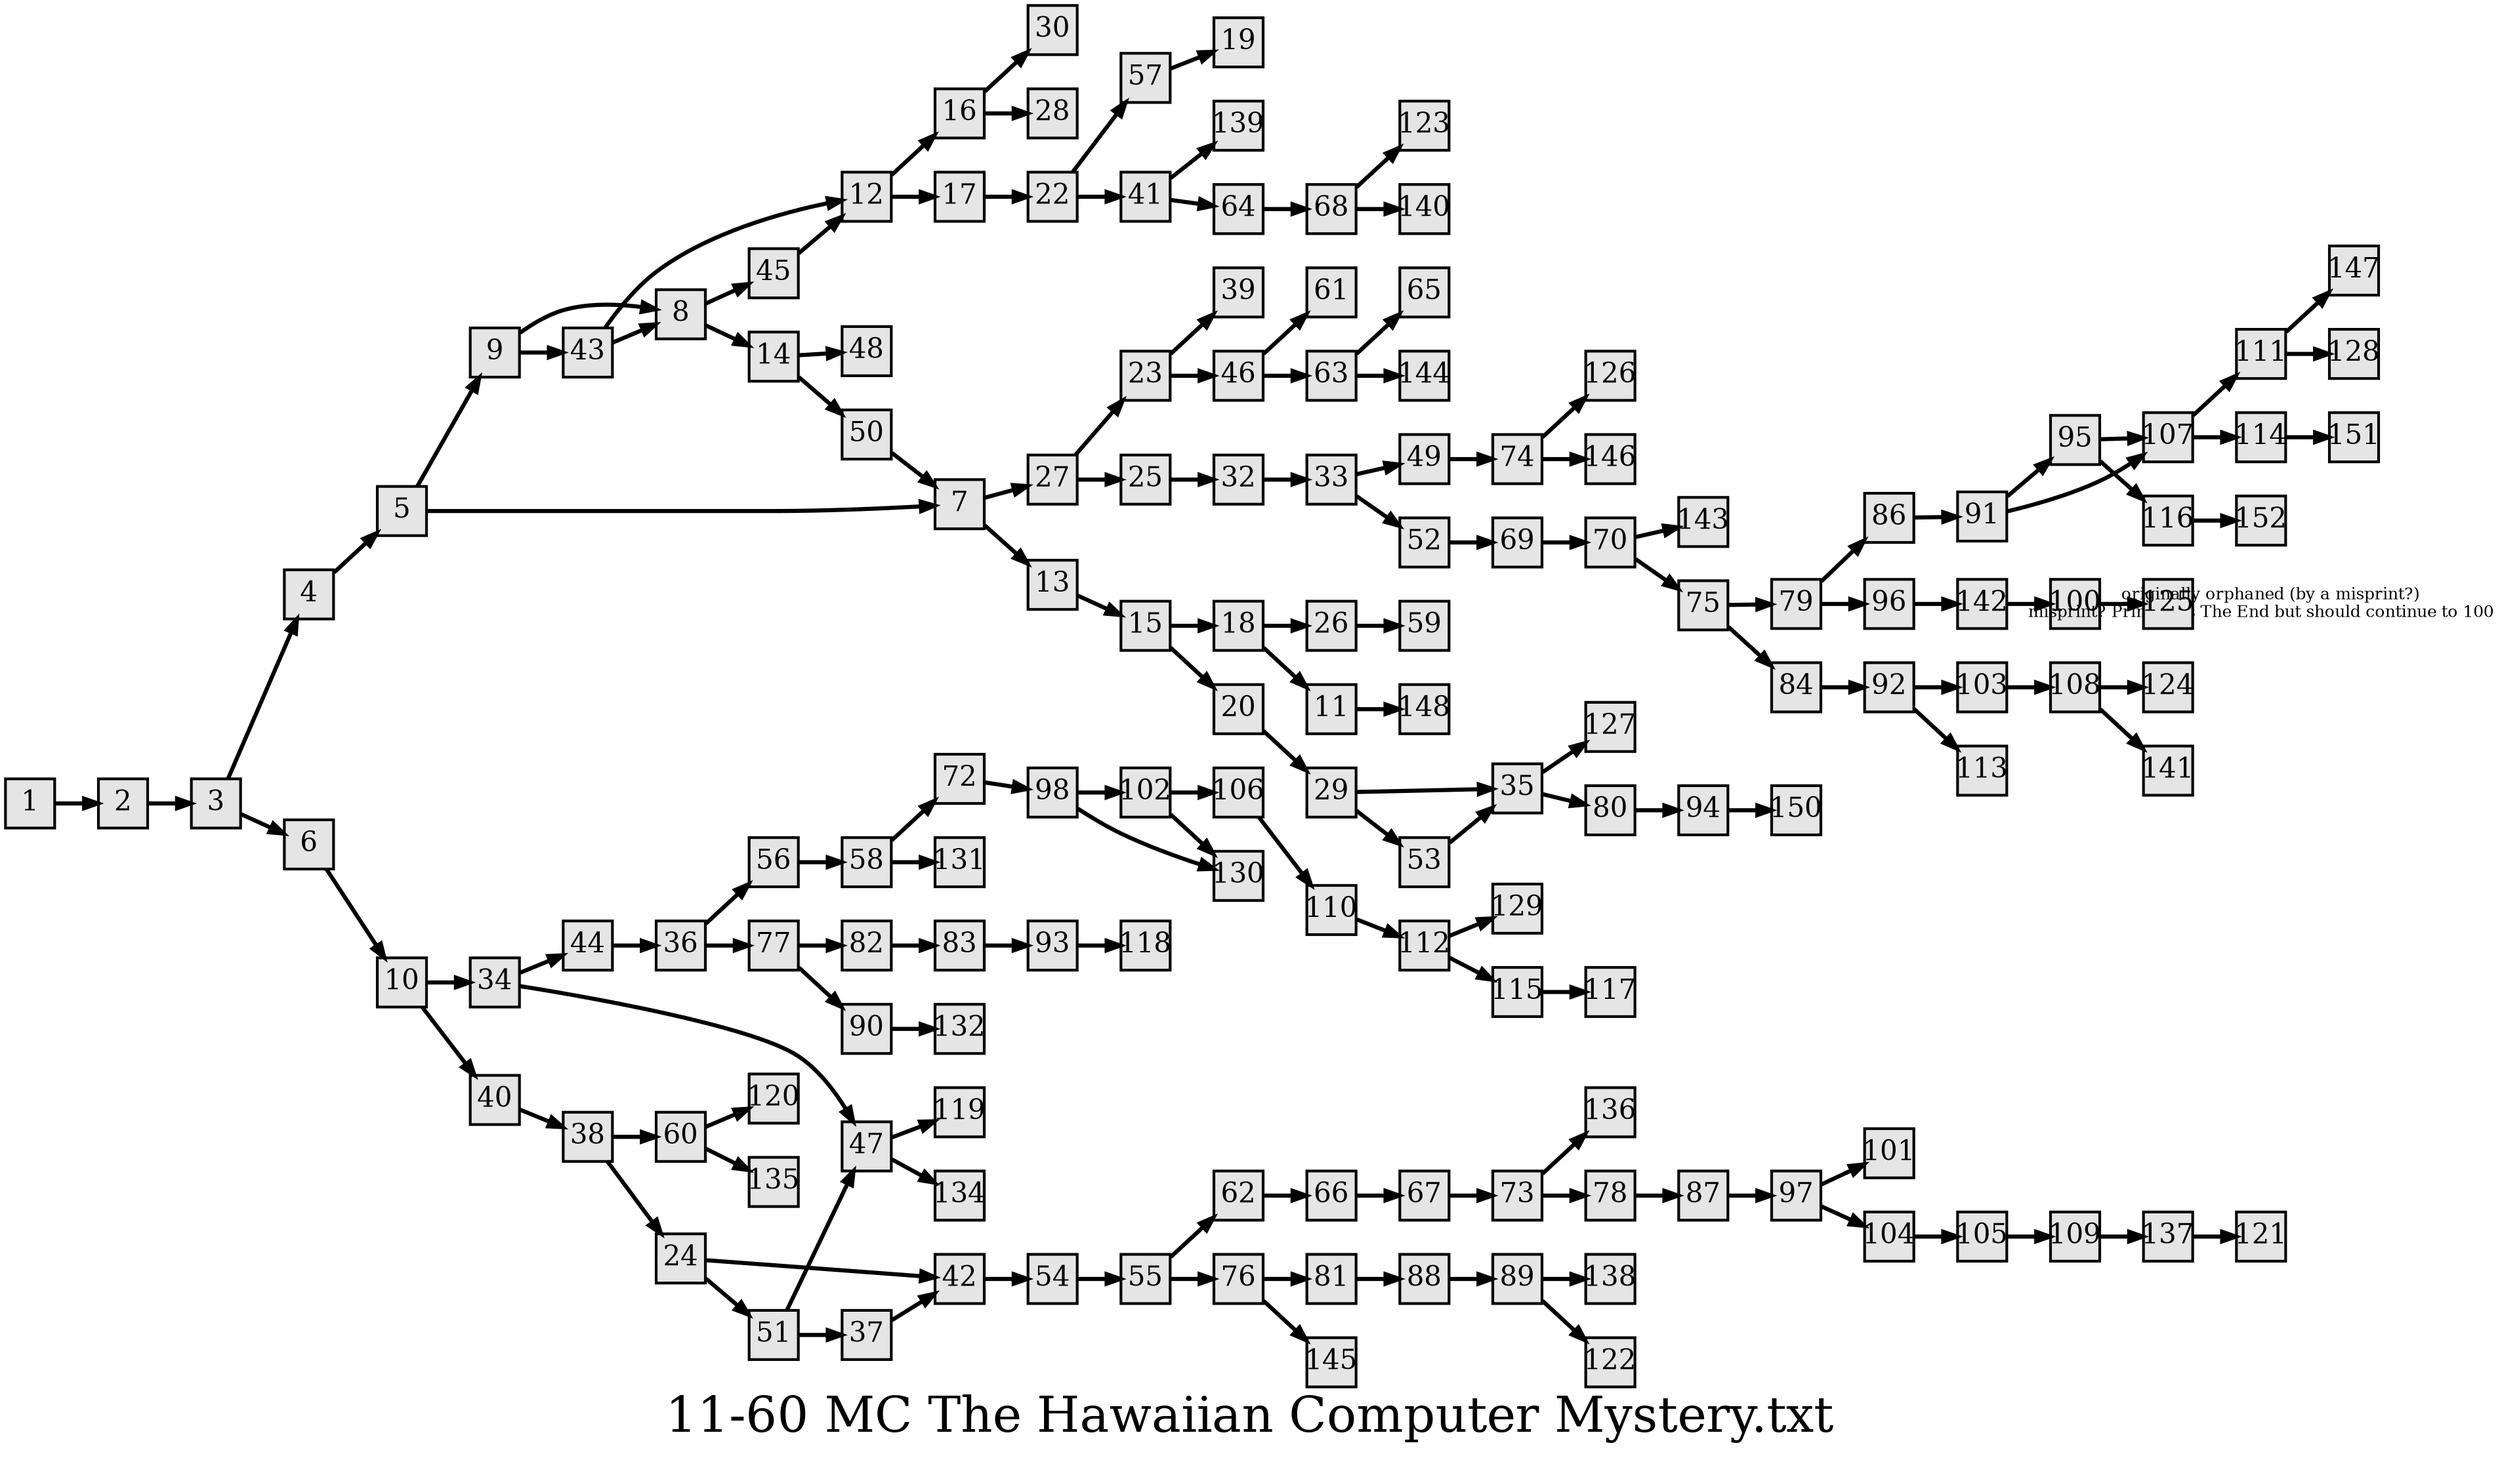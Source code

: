 digraph g{
  graph [ label="11-60 MC The Hawaiian Computer Mystery.txt" rankdir=LR, ordering=out, fontsize=36, nodesep="0.35", ranksep="0.45"];
  node  [shape=rect, penwidth=2, fontsize=20, style=filled, fillcolor=grey90, margin="0,0", labelfloat=true, regular=true, fixedsize=true];
  edge  [labelfloat=true, penwidth=3, fontsize=12];

  1 -> 2;
  2 -> 3;
  3 -> 4;
  3 -> 6;
  4 -> 5;
  5 -> 9;
  5 -> 7;
  6 -> 10;
  7 -> 27;
  7 -> 13;
  8 -> 45;
  8 -> 14;
  9 -> 8;
  9 -> 43;
  10 -> 34;
  10 -> 40;
  11 -> 148;
  12 -> 16;
  12 -> 17;
  13 -> 15;
  14 -> 48;
  14 -> 50;
  15 -> 18;
  15 -> 20;
  16 -> 30;
  16 -> 28;
  17 -> 22;
  18 -> 26;
  18 -> 11;
  20 -> 29;
  22 -> 57;
  22 -> 41;
  23 -> 39;
  23 -> 46;
  24 -> 42;
  24 -> 51;
  25 -> 32;
  26 -> 59;
  27 -> 23;
  27 -> 25;
  29 -> 35;
  29 -> 53;
  32 -> 33;
  33 -> 49;
  33 -> 52;
  34 -> 44;
  34 -> 47;
  35 -> 127;
  35 -> 80;
  36 -> 56;
  36 -> 77;
  37 -> 42;
  38 -> 60;
  38 -> 24;
  40 -> 38;
  41 -> 139;
  41 -> 64;
  42 -> 54;
  43 -> 12;
  43 -> 8;
  44 -> 36;
  45 -> 12;
  46 -> 61;
  46 -> 63;
  47 -> 119;
  47 -> 134;
  49 -> 74;
  50 -> 7;
  51 -> 47;
  51 -> 37;
  52 -> 69;
  53 -> 35;
  54 -> 55;
  55 -> 62;
  55 -> 76;
  56 -> 58;
  57 -> 19;
  58 -> 72;
  58 -> 131;
  60 -> 120;
  60 -> 135;
  62 -> 66;
  63 -> 65;
  63 -> 144;
  64 -> 68;
  66 -> 67;
  67 -> 73;
  68 -> 123;
  68 -> 140;
  69 -> 70;
  70 -> 143;
  70 -> 75;
  72 -> 98;
  73 -> 136;
  73 -> 78;
  74 -> 126;
  74 -> 146;
  75 -> 79;
  75 -> 84;
  76 -> 81;
  76 -> 145;
  77 -> 82;
  77 -> 90;
  78 -> 87;
  79 -> 86;
  79 -> 96;
  80 -> 94;
  81 -> 88;
  82 -> 83;
  83 -> 93;
  84 -> 92;
  86 -> 91;
  87 -> 97;
  88 -> 89;
  89 -> 138;
  89 -> 122;
  90 -> 132;
  91 -> 95;
  91 -> 107;
  92 -> 103;
  92 -> 113;
  93 -> 118;
  94 -> 150;
  95 -> 107;
  95 -> 116;
  96 -> 142;
  97 -> 101;
  97 -> 104;
  98 -> 102;
  98 -> 130;
  100 -> 125	[ xlabel="originally orphaned (by a misprint?)" ];
  102 -> 106;
  102 -> 130;
  103 -> 108;
  104 -> 105;
  105 -> 109;
  106 -> 110;
  107 -> 111;
  107 -> 114;
  108 -> 124;
  108 -> 141;
  109 -> 137;
  110 -> 112;
  111 -> 147;
  111 -> 128;
  112 -> 129;
  112 -> 115;
  114 -> 151;
  115 -> 117;
  116 -> 152;
  137 -> 121;
  142 -> 100	[ xlabel="misprint? Printed as The End but should continue to 100" ];
}

